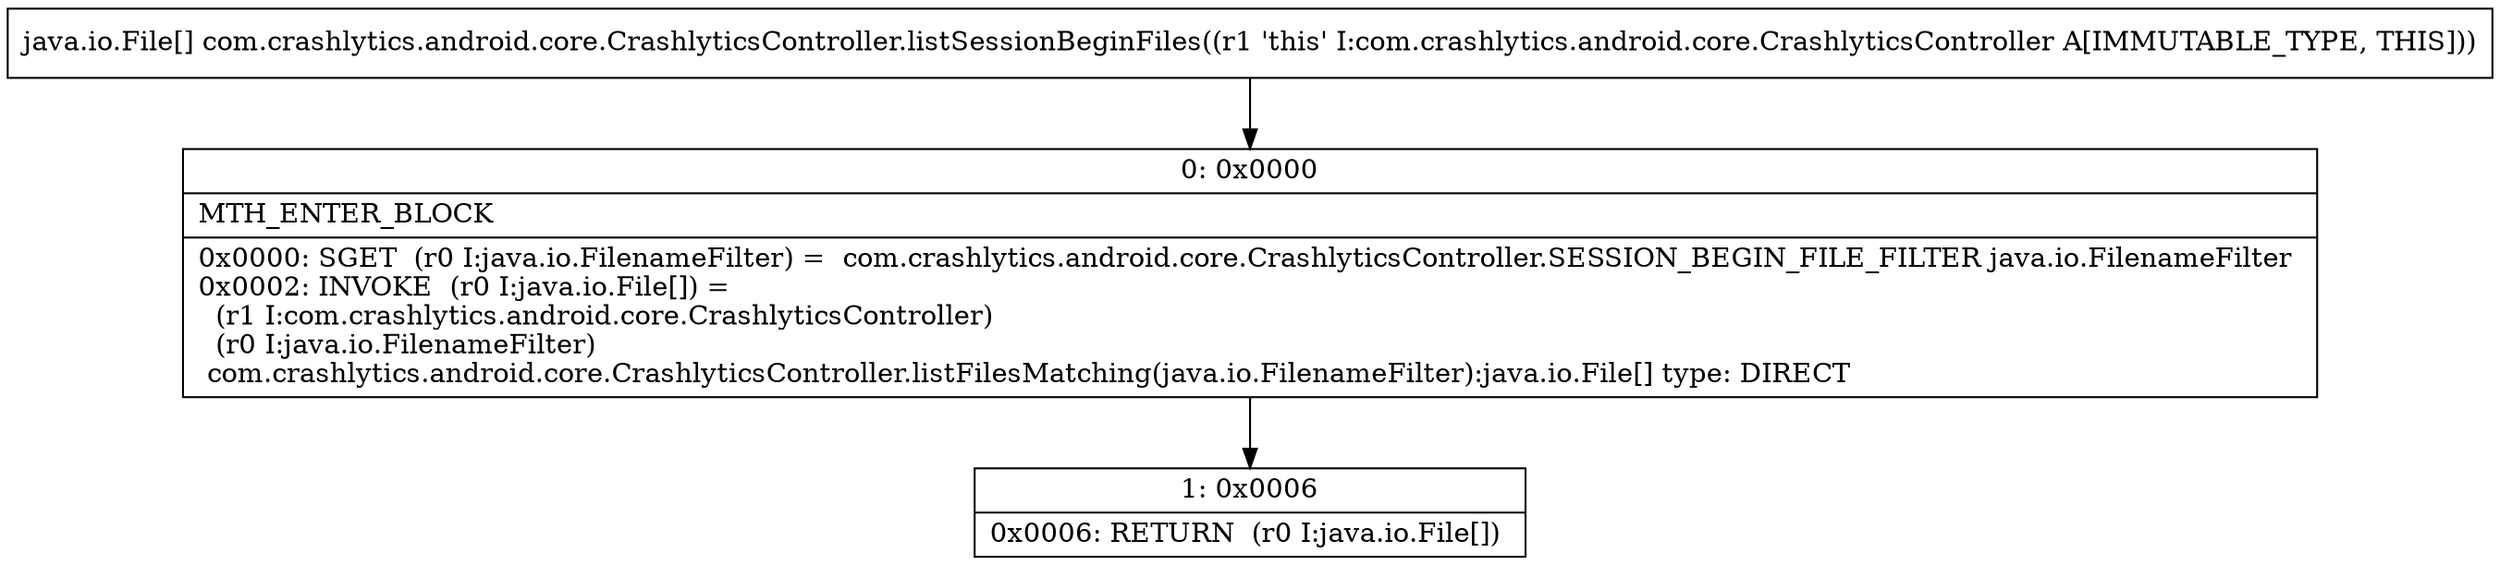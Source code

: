 digraph "CFG forcom.crashlytics.android.core.CrashlyticsController.listSessionBeginFiles()[Ljava\/io\/File;" {
Node_0 [shape=record,label="{0\:\ 0x0000|MTH_ENTER_BLOCK\l|0x0000: SGET  (r0 I:java.io.FilenameFilter) =  com.crashlytics.android.core.CrashlyticsController.SESSION_BEGIN_FILE_FILTER java.io.FilenameFilter \l0x0002: INVOKE  (r0 I:java.io.File[]) = \l  (r1 I:com.crashlytics.android.core.CrashlyticsController)\l  (r0 I:java.io.FilenameFilter)\l com.crashlytics.android.core.CrashlyticsController.listFilesMatching(java.io.FilenameFilter):java.io.File[] type: DIRECT \l}"];
Node_1 [shape=record,label="{1\:\ 0x0006|0x0006: RETURN  (r0 I:java.io.File[]) \l}"];
MethodNode[shape=record,label="{java.io.File[] com.crashlytics.android.core.CrashlyticsController.listSessionBeginFiles((r1 'this' I:com.crashlytics.android.core.CrashlyticsController A[IMMUTABLE_TYPE, THIS])) }"];
MethodNode -> Node_0;
Node_0 -> Node_1;
}

